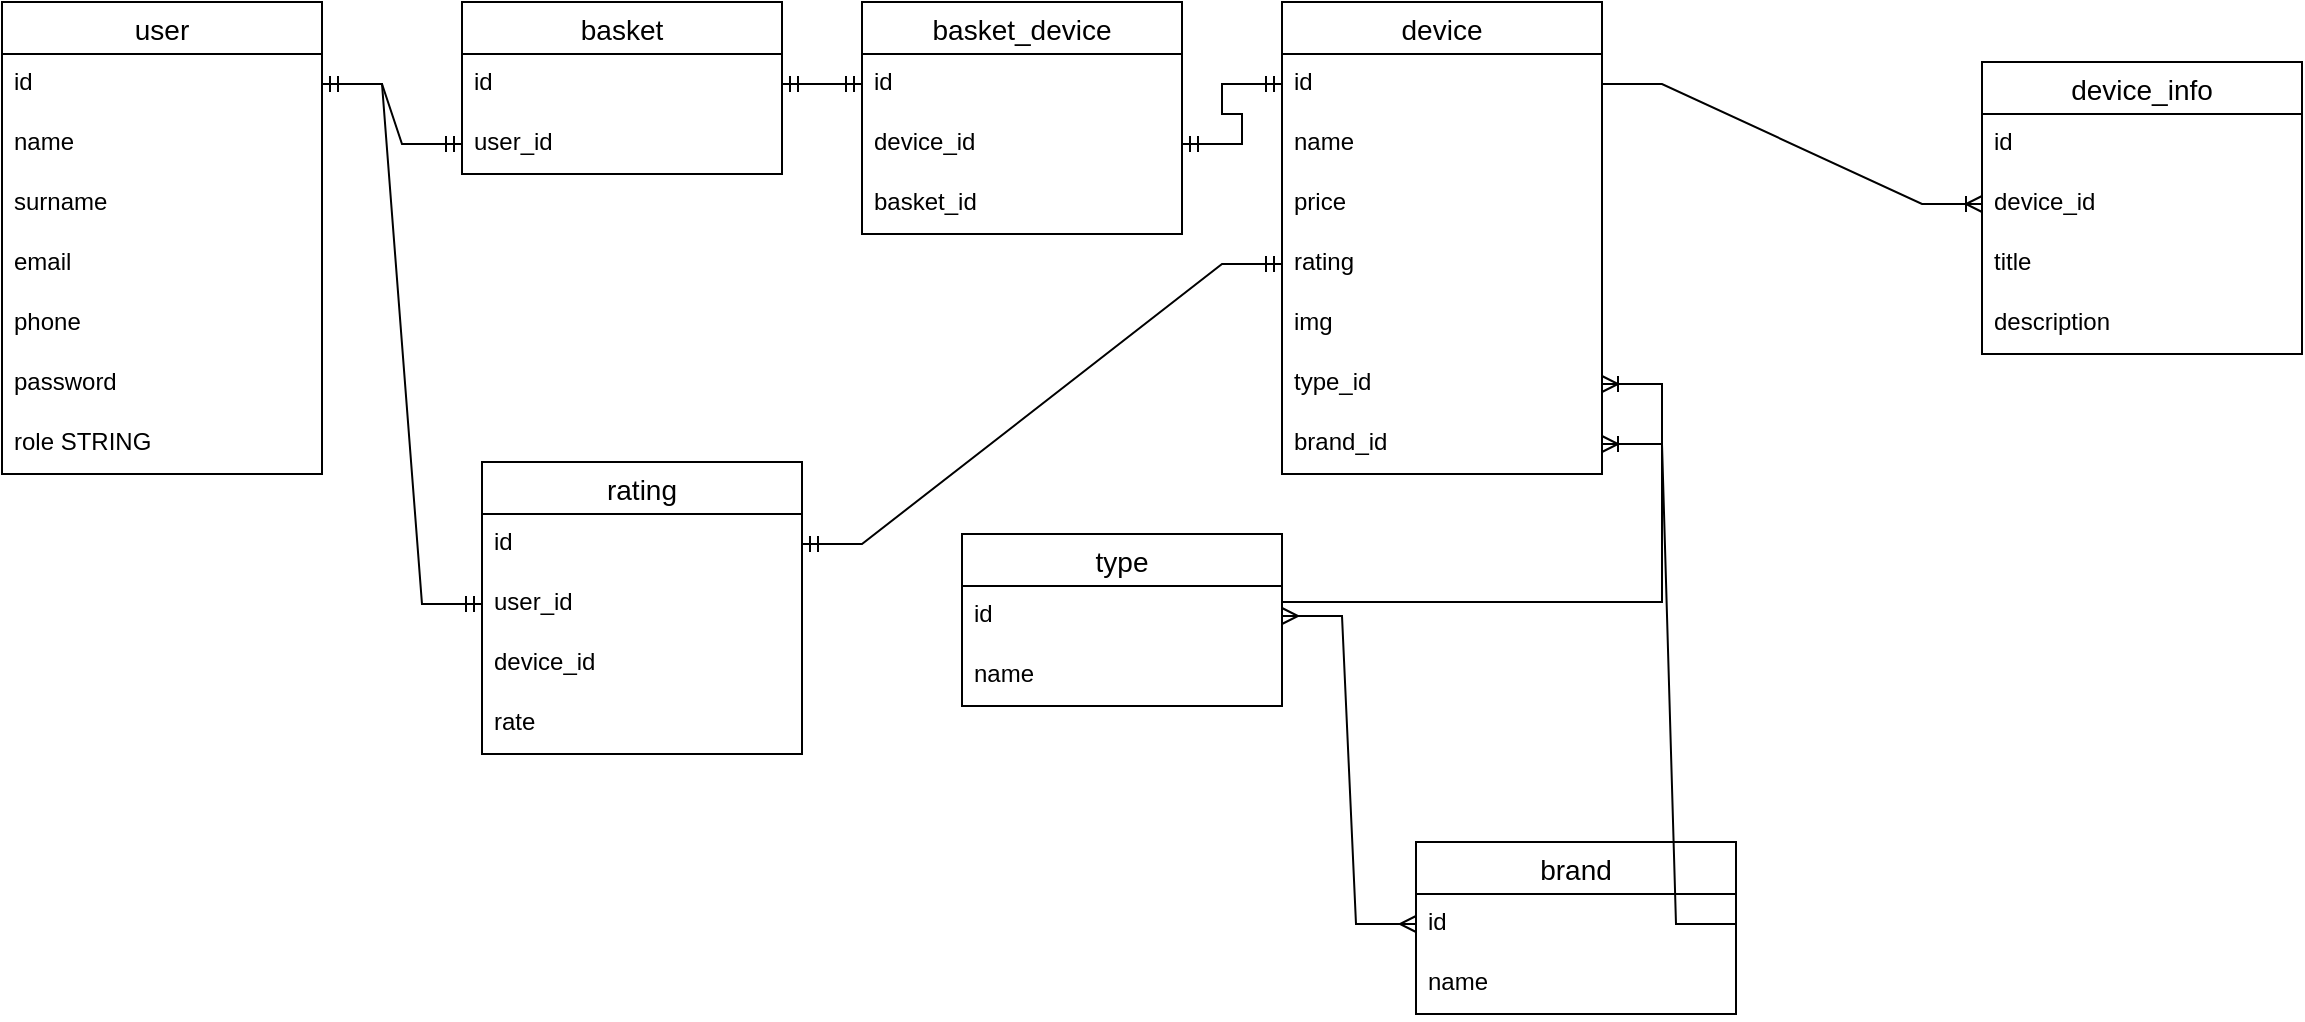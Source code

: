 <mxfile version="21.5.1" type="device">
  <diagram id="DuglL-JsG5s4gkTJP0mB" name="Page-1">
    <mxGraphModel dx="2232" dy="2061" grid="1" gridSize="10" guides="1" tooltips="1" connect="1" arrows="1" fold="1" page="1" pageScale="1" pageWidth="827" pageHeight="1169" math="0" shadow="0">
      <root>
        <mxCell id="0" />
        <mxCell id="1" parent="0" />
        <mxCell id="u8GrF7FA8dK_tepqTygx-1" value="user" style="swimlane;fontStyle=0;childLayout=stackLayout;horizontal=1;startSize=26;horizontalStack=0;resizeParent=1;resizeParentMax=0;resizeLast=0;collapsible=1;marginBottom=0;align=center;fontSize=14;" vertex="1" parent="1">
          <mxGeometry x="-40" y="-80" width="160" height="236" as="geometry" />
        </mxCell>
        <mxCell id="u8GrF7FA8dK_tepqTygx-2" value="id" style="text;strokeColor=none;fillColor=none;spacingLeft=4;spacingRight=4;overflow=hidden;rotatable=0;points=[[0,0.5],[1,0.5]];portConstraint=eastwest;fontSize=12;whiteSpace=wrap;html=1;" vertex="1" parent="u8GrF7FA8dK_tepqTygx-1">
          <mxGeometry y="26" width="160" height="30" as="geometry" />
        </mxCell>
        <mxCell id="u8GrF7FA8dK_tepqTygx-54" value="name" style="text;strokeColor=none;fillColor=none;spacingLeft=4;spacingRight=4;overflow=hidden;rotatable=0;points=[[0,0.5],[1,0.5]];portConstraint=eastwest;fontSize=12;whiteSpace=wrap;html=1;" vertex="1" parent="u8GrF7FA8dK_tepqTygx-1">
          <mxGeometry y="56" width="160" height="30" as="geometry" />
        </mxCell>
        <mxCell id="u8GrF7FA8dK_tepqTygx-55" value="surname" style="text;strokeColor=none;fillColor=none;spacingLeft=4;spacingRight=4;overflow=hidden;rotatable=0;points=[[0,0.5],[1,0.5]];portConstraint=eastwest;fontSize=12;whiteSpace=wrap;html=1;" vertex="1" parent="u8GrF7FA8dK_tepqTygx-1">
          <mxGeometry y="86" width="160" height="30" as="geometry" />
        </mxCell>
        <mxCell id="u8GrF7FA8dK_tepqTygx-3" value="email" style="text;strokeColor=none;fillColor=none;spacingLeft=4;spacingRight=4;overflow=hidden;rotatable=0;points=[[0,0.5],[1,0.5]];portConstraint=eastwest;fontSize=12;whiteSpace=wrap;html=1;" vertex="1" parent="u8GrF7FA8dK_tepqTygx-1">
          <mxGeometry y="116" width="160" height="30" as="geometry" />
        </mxCell>
        <mxCell id="u8GrF7FA8dK_tepqTygx-53" value="phone" style="text;strokeColor=none;fillColor=none;spacingLeft=4;spacingRight=4;overflow=hidden;rotatable=0;points=[[0,0.5],[1,0.5]];portConstraint=eastwest;fontSize=12;whiteSpace=wrap;html=1;" vertex="1" parent="u8GrF7FA8dK_tepqTygx-1">
          <mxGeometry y="146" width="160" height="30" as="geometry" />
        </mxCell>
        <mxCell id="u8GrF7FA8dK_tepqTygx-4" value="password" style="text;strokeColor=none;fillColor=none;spacingLeft=4;spacingRight=4;overflow=hidden;rotatable=0;points=[[0,0.5],[1,0.5]];portConstraint=eastwest;fontSize=12;whiteSpace=wrap;html=1;" vertex="1" parent="u8GrF7FA8dK_tepqTygx-1">
          <mxGeometry y="176" width="160" height="30" as="geometry" />
        </mxCell>
        <mxCell id="u8GrF7FA8dK_tepqTygx-5" value="role STRING" style="text;strokeColor=none;fillColor=none;spacingLeft=4;spacingRight=4;overflow=hidden;rotatable=0;points=[[0,0.5],[1,0.5]];portConstraint=eastwest;fontSize=12;whiteSpace=wrap;html=1;" vertex="1" parent="u8GrF7FA8dK_tepqTygx-1">
          <mxGeometry y="206" width="160" height="30" as="geometry" />
        </mxCell>
        <mxCell id="u8GrF7FA8dK_tepqTygx-6" value="basket" style="swimlane;fontStyle=0;childLayout=stackLayout;horizontal=1;startSize=26;horizontalStack=0;resizeParent=1;resizeParentMax=0;resizeLast=0;collapsible=1;marginBottom=0;align=center;fontSize=14;" vertex="1" parent="1">
          <mxGeometry x="190" y="-80" width="160" height="86" as="geometry" />
        </mxCell>
        <mxCell id="u8GrF7FA8dK_tepqTygx-7" value="id" style="text;strokeColor=none;fillColor=none;spacingLeft=4;spacingRight=4;overflow=hidden;rotatable=0;points=[[0,0.5],[1,0.5]];portConstraint=eastwest;fontSize=12;whiteSpace=wrap;html=1;" vertex="1" parent="u8GrF7FA8dK_tepqTygx-6">
          <mxGeometry y="26" width="160" height="30" as="geometry" />
        </mxCell>
        <mxCell id="u8GrF7FA8dK_tepqTygx-10" value="user_id" style="text;strokeColor=none;fillColor=none;spacingLeft=4;spacingRight=4;overflow=hidden;rotatable=0;points=[[0,0.5],[1,0.5]];portConstraint=eastwest;fontSize=12;whiteSpace=wrap;html=1;" vertex="1" parent="u8GrF7FA8dK_tepqTygx-6">
          <mxGeometry y="56" width="160" height="30" as="geometry" />
        </mxCell>
        <mxCell id="u8GrF7FA8dK_tepqTygx-11" value="" style="edgeStyle=entityRelationEdgeStyle;fontSize=12;html=1;endArrow=ERmandOne;startArrow=ERmandOne;rounded=0;" edge="1" parent="1" source="u8GrF7FA8dK_tepqTygx-2" target="u8GrF7FA8dK_tepqTygx-10">
          <mxGeometry width="100" height="100" relative="1" as="geometry">
            <mxPoint x="210" y="310" as="sourcePoint" />
            <mxPoint x="310" y="210" as="targetPoint" />
          </mxGeometry>
        </mxCell>
        <mxCell id="u8GrF7FA8dK_tepqTygx-12" value="device" style="swimlane;fontStyle=0;childLayout=stackLayout;horizontal=1;startSize=26;horizontalStack=0;resizeParent=1;resizeParentMax=0;resizeLast=0;collapsible=1;marginBottom=0;align=center;fontSize=14;" vertex="1" parent="1">
          <mxGeometry x="600" y="-80" width="160" height="236" as="geometry">
            <mxRectangle x="480" y="140" width="80" height="30" as="alternateBounds" />
          </mxGeometry>
        </mxCell>
        <mxCell id="u8GrF7FA8dK_tepqTygx-13" value="id" style="text;strokeColor=none;fillColor=none;spacingLeft=4;spacingRight=4;overflow=hidden;rotatable=0;points=[[0,0.5],[1,0.5]];portConstraint=eastwest;fontSize=12;whiteSpace=wrap;html=1;" vertex="1" parent="u8GrF7FA8dK_tepqTygx-12">
          <mxGeometry y="26" width="160" height="30" as="geometry" />
        </mxCell>
        <mxCell id="u8GrF7FA8dK_tepqTygx-14" value="name" style="text;strokeColor=none;fillColor=none;spacingLeft=4;spacingRight=4;overflow=hidden;rotatable=0;points=[[0,0.5],[1,0.5]];portConstraint=eastwest;fontSize=12;whiteSpace=wrap;html=1;" vertex="1" parent="u8GrF7FA8dK_tepqTygx-12">
          <mxGeometry y="56" width="160" height="30" as="geometry" />
        </mxCell>
        <mxCell id="u8GrF7FA8dK_tepqTygx-15" value="price" style="text;strokeColor=none;fillColor=none;spacingLeft=4;spacingRight=4;overflow=hidden;rotatable=0;points=[[0,0.5],[1,0.5]];portConstraint=eastwest;fontSize=12;whiteSpace=wrap;html=1;" vertex="1" parent="u8GrF7FA8dK_tepqTygx-12">
          <mxGeometry y="86" width="160" height="30" as="geometry" />
        </mxCell>
        <mxCell id="u8GrF7FA8dK_tepqTygx-16" value="rating" style="text;strokeColor=none;fillColor=none;spacingLeft=4;spacingRight=4;overflow=hidden;rotatable=0;points=[[0,0.5],[1,0.5]];portConstraint=eastwest;fontSize=12;whiteSpace=wrap;html=1;" vertex="1" parent="u8GrF7FA8dK_tepqTygx-12">
          <mxGeometry y="116" width="160" height="30" as="geometry" />
        </mxCell>
        <mxCell id="u8GrF7FA8dK_tepqTygx-17" value="img" style="text;strokeColor=none;fillColor=none;spacingLeft=4;spacingRight=4;overflow=hidden;rotatable=0;points=[[0,0.5],[1,0.5]];portConstraint=eastwest;fontSize=12;whiteSpace=wrap;html=1;" vertex="1" parent="u8GrF7FA8dK_tepqTygx-12">
          <mxGeometry y="146" width="160" height="30" as="geometry" />
        </mxCell>
        <mxCell id="u8GrF7FA8dK_tepqTygx-18" value="type_id" style="text;strokeColor=none;fillColor=none;spacingLeft=4;spacingRight=4;overflow=hidden;rotatable=0;points=[[0,0.5],[1,0.5]];portConstraint=eastwest;fontSize=12;whiteSpace=wrap;html=1;" vertex="1" parent="u8GrF7FA8dK_tepqTygx-12">
          <mxGeometry y="176" width="160" height="30" as="geometry" />
        </mxCell>
        <mxCell id="u8GrF7FA8dK_tepqTygx-19" value="brand_id" style="text;strokeColor=none;fillColor=none;spacingLeft=4;spacingRight=4;overflow=hidden;rotatable=0;points=[[0,0.5],[1,0.5]];portConstraint=eastwest;fontSize=12;whiteSpace=wrap;html=1;" vertex="1" parent="u8GrF7FA8dK_tepqTygx-12">
          <mxGeometry y="206" width="160" height="30" as="geometry" />
        </mxCell>
        <mxCell id="u8GrF7FA8dK_tepqTygx-20" value="type" style="swimlane;fontStyle=0;childLayout=stackLayout;horizontal=1;startSize=26;horizontalStack=0;resizeParent=1;resizeParentMax=0;resizeLast=0;collapsible=1;marginBottom=0;align=center;fontSize=14;" vertex="1" parent="1">
          <mxGeometry x="440" y="186" width="160" height="86" as="geometry" />
        </mxCell>
        <mxCell id="u8GrF7FA8dK_tepqTygx-21" value="id" style="text;strokeColor=none;fillColor=none;spacingLeft=4;spacingRight=4;overflow=hidden;rotatable=0;points=[[0,0.5],[1,0.5]];portConstraint=eastwest;fontSize=12;whiteSpace=wrap;html=1;" vertex="1" parent="u8GrF7FA8dK_tepqTygx-20">
          <mxGeometry y="26" width="160" height="30" as="geometry" />
        </mxCell>
        <mxCell id="u8GrF7FA8dK_tepqTygx-22" value="name" style="text;strokeColor=none;fillColor=none;spacingLeft=4;spacingRight=4;overflow=hidden;rotatable=0;points=[[0,0.5],[1,0.5]];portConstraint=eastwest;fontSize=12;whiteSpace=wrap;html=1;" vertex="1" parent="u8GrF7FA8dK_tepqTygx-20">
          <mxGeometry y="56" width="160" height="30" as="geometry" />
        </mxCell>
        <mxCell id="u8GrF7FA8dK_tepqTygx-23" value="brand" style="swimlane;fontStyle=0;childLayout=stackLayout;horizontal=1;startSize=26;horizontalStack=0;resizeParent=1;resizeParentMax=0;resizeLast=0;collapsible=1;marginBottom=0;align=center;fontSize=14;" vertex="1" parent="1">
          <mxGeometry x="667" y="340" width="160" height="86" as="geometry" />
        </mxCell>
        <mxCell id="u8GrF7FA8dK_tepqTygx-24" value="id" style="text;strokeColor=none;fillColor=none;spacingLeft=4;spacingRight=4;overflow=hidden;rotatable=0;points=[[0,0.5],[1,0.5]];portConstraint=eastwest;fontSize=12;whiteSpace=wrap;html=1;" vertex="1" parent="u8GrF7FA8dK_tepqTygx-23">
          <mxGeometry y="26" width="160" height="30" as="geometry" />
        </mxCell>
        <mxCell id="u8GrF7FA8dK_tepqTygx-25" value="name" style="text;strokeColor=none;fillColor=none;spacingLeft=4;spacingRight=4;overflow=hidden;rotatable=0;points=[[0,0.5],[1,0.5]];portConstraint=eastwest;fontSize=12;whiteSpace=wrap;html=1;" vertex="1" parent="u8GrF7FA8dK_tepqTygx-23">
          <mxGeometry y="56" width="160" height="30" as="geometry" />
        </mxCell>
        <mxCell id="u8GrF7FA8dK_tepqTygx-26" value="" style="edgeStyle=entityRelationEdgeStyle;fontSize=12;html=1;endArrow=ERoneToMany;rounded=0;exitX=1;exitY=0.267;exitDx=0;exitDy=0;exitPerimeter=0;" edge="1" parent="1" source="u8GrF7FA8dK_tepqTygx-21" target="u8GrF7FA8dK_tepqTygx-18">
          <mxGeometry width="100" height="100" relative="1" as="geometry">
            <mxPoint x="360" y="240" as="sourcePoint" />
            <mxPoint x="460" y="140" as="targetPoint" />
          </mxGeometry>
        </mxCell>
        <mxCell id="u8GrF7FA8dK_tepqTygx-27" value="" style="edgeStyle=entityRelationEdgeStyle;fontSize=12;html=1;endArrow=ERoneToMany;rounded=0;exitX=1;exitY=0.5;exitDx=0;exitDy=0;" edge="1" parent="1" source="u8GrF7FA8dK_tepqTygx-24" target="u8GrF7FA8dK_tepqTygx-19">
          <mxGeometry width="100" height="100" relative="1" as="geometry">
            <mxPoint x="360" y="240" as="sourcePoint" />
            <mxPoint x="460" y="140" as="targetPoint" />
          </mxGeometry>
        </mxCell>
        <mxCell id="u8GrF7FA8dK_tepqTygx-28" value="" style="edgeStyle=entityRelationEdgeStyle;fontSize=12;html=1;endArrow=ERmany;startArrow=ERmany;rounded=0;entryX=0;entryY=0.5;entryDx=0;entryDy=0;" edge="1" parent="1" source="u8GrF7FA8dK_tepqTygx-21" target="u8GrF7FA8dK_tepqTygx-24">
          <mxGeometry width="100" height="100" relative="1" as="geometry">
            <mxPoint x="360" y="240" as="sourcePoint" />
            <mxPoint x="460" y="140" as="targetPoint" />
          </mxGeometry>
        </mxCell>
        <mxCell id="u8GrF7FA8dK_tepqTygx-29" value="device_info" style="swimlane;fontStyle=0;childLayout=stackLayout;horizontal=1;startSize=26;horizontalStack=0;resizeParent=1;resizeParentMax=0;resizeLast=0;collapsible=1;marginBottom=0;align=center;fontSize=14;" vertex="1" parent="1">
          <mxGeometry x="950" y="-50" width="160" height="146" as="geometry" />
        </mxCell>
        <mxCell id="u8GrF7FA8dK_tepqTygx-30" value="id" style="text;strokeColor=none;fillColor=none;spacingLeft=4;spacingRight=4;overflow=hidden;rotatable=0;points=[[0,0.5],[1,0.5]];portConstraint=eastwest;fontSize=12;whiteSpace=wrap;html=1;" vertex="1" parent="u8GrF7FA8dK_tepqTygx-29">
          <mxGeometry y="26" width="160" height="30" as="geometry" />
        </mxCell>
        <mxCell id="u8GrF7FA8dK_tepqTygx-31" value="device_id" style="text;strokeColor=none;fillColor=none;spacingLeft=4;spacingRight=4;overflow=hidden;rotatable=0;points=[[0,0.5],[1,0.5]];portConstraint=eastwest;fontSize=12;whiteSpace=wrap;html=1;" vertex="1" parent="u8GrF7FA8dK_tepqTygx-29">
          <mxGeometry y="56" width="160" height="30" as="geometry" />
        </mxCell>
        <mxCell id="u8GrF7FA8dK_tepqTygx-36" value="title" style="text;strokeColor=none;fillColor=none;spacingLeft=4;spacingRight=4;overflow=hidden;rotatable=0;points=[[0,0.5],[1,0.5]];portConstraint=eastwest;fontSize=12;whiteSpace=wrap;html=1;" vertex="1" parent="u8GrF7FA8dK_tepqTygx-29">
          <mxGeometry y="86" width="160" height="30" as="geometry" />
        </mxCell>
        <mxCell id="u8GrF7FA8dK_tepqTygx-38" value="description" style="text;strokeColor=none;fillColor=none;spacingLeft=4;spacingRight=4;overflow=hidden;rotatable=0;points=[[0,0.5],[1,0.5]];portConstraint=eastwest;fontSize=12;whiteSpace=wrap;html=1;" vertex="1" parent="u8GrF7FA8dK_tepqTygx-29">
          <mxGeometry y="116" width="160" height="30" as="geometry" />
        </mxCell>
        <mxCell id="u8GrF7FA8dK_tepqTygx-37" value="" style="edgeStyle=entityRelationEdgeStyle;fontSize=12;html=1;endArrow=ERoneToMany;rounded=0;" edge="1" parent="1" source="u8GrF7FA8dK_tepqTygx-13" target="u8GrF7FA8dK_tepqTygx-31">
          <mxGeometry width="100" height="100" relative="1" as="geometry">
            <mxPoint x="360" y="240" as="sourcePoint" />
            <mxPoint x="460" y="140" as="targetPoint" />
          </mxGeometry>
        </mxCell>
        <mxCell id="u8GrF7FA8dK_tepqTygx-39" value="basket_device" style="swimlane;fontStyle=0;childLayout=stackLayout;horizontal=1;startSize=26;horizontalStack=0;resizeParent=1;resizeParentMax=0;resizeLast=0;collapsible=1;marginBottom=0;align=center;fontSize=14;" vertex="1" parent="1">
          <mxGeometry x="390" y="-80" width="160" height="116" as="geometry" />
        </mxCell>
        <mxCell id="u8GrF7FA8dK_tepqTygx-40" value="id" style="text;strokeColor=none;fillColor=none;spacingLeft=4;spacingRight=4;overflow=hidden;rotatable=0;points=[[0,0.5],[1,0.5]];portConstraint=eastwest;fontSize=12;whiteSpace=wrap;html=1;" vertex="1" parent="u8GrF7FA8dK_tepqTygx-39">
          <mxGeometry y="26" width="160" height="30" as="geometry" />
        </mxCell>
        <mxCell id="u8GrF7FA8dK_tepqTygx-41" value="device_id" style="text;strokeColor=none;fillColor=none;spacingLeft=4;spacingRight=4;overflow=hidden;rotatable=0;points=[[0,0.5],[1,0.5]];portConstraint=eastwest;fontSize=12;whiteSpace=wrap;html=1;" vertex="1" parent="u8GrF7FA8dK_tepqTygx-39">
          <mxGeometry y="56" width="160" height="30" as="geometry" />
        </mxCell>
        <mxCell id="u8GrF7FA8dK_tepqTygx-42" value="basket_id" style="text;strokeColor=none;fillColor=none;spacingLeft=4;spacingRight=4;overflow=hidden;rotatable=0;points=[[0,0.5],[1,0.5]];portConstraint=eastwest;fontSize=12;whiteSpace=wrap;html=1;" vertex="1" parent="u8GrF7FA8dK_tepqTygx-39">
          <mxGeometry y="86" width="160" height="30" as="geometry" />
        </mxCell>
        <mxCell id="u8GrF7FA8dK_tepqTygx-43" value="" style="edgeStyle=entityRelationEdgeStyle;fontSize=12;html=1;endArrow=ERmandOne;startArrow=ERmandOne;rounded=0;" edge="1" parent="1" source="u8GrF7FA8dK_tepqTygx-40" target="u8GrF7FA8dK_tepqTygx-7">
          <mxGeometry width="100" height="100" relative="1" as="geometry">
            <mxPoint x="990" y="-67" as="sourcePoint" />
            <mxPoint x="460" as="targetPoint" />
            <Array as="points">
              <mxPoint x="420" y="-248" />
              <mxPoint x="370" y="-258" />
              <mxPoint x="444" y="-59" />
              <mxPoint x="434" y="-59" />
              <mxPoint x="384" y="-69" />
            </Array>
          </mxGeometry>
        </mxCell>
        <mxCell id="u8GrF7FA8dK_tepqTygx-44" value="" style="edgeStyle=entityRelationEdgeStyle;fontSize=12;html=1;endArrow=ERmandOne;startArrow=ERmandOne;rounded=0;" edge="1" parent="1" source="u8GrF7FA8dK_tepqTygx-41" target="u8GrF7FA8dK_tepqTygx-13">
          <mxGeometry width="100" height="100" relative="1" as="geometry">
            <mxPoint x="360" y="240" as="sourcePoint" />
            <mxPoint x="460" y="140" as="targetPoint" />
          </mxGeometry>
        </mxCell>
        <mxCell id="u8GrF7FA8dK_tepqTygx-45" value="rating" style="swimlane;fontStyle=0;childLayout=stackLayout;horizontal=1;startSize=26;horizontalStack=0;resizeParent=1;resizeParentMax=0;resizeLast=0;collapsible=1;marginBottom=0;align=center;fontSize=14;" vertex="1" parent="1">
          <mxGeometry x="200" y="150" width="160" height="146" as="geometry" />
        </mxCell>
        <mxCell id="u8GrF7FA8dK_tepqTygx-46" value="id" style="text;strokeColor=none;fillColor=none;spacingLeft=4;spacingRight=4;overflow=hidden;rotatable=0;points=[[0,0.5],[1,0.5]];portConstraint=eastwest;fontSize=12;whiteSpace=wrap;html=1;" vertex="1" parent="u8GrF7FA8dK_tepqTygx-45">
          <mxGeometry y="26" width="160" height="30" as="geometry" />
        </mxCell>
        <mxCell id="u8GrF7FA8dK_tepqTygx-48" value="user_id" style="text;strokeColor=none;fillColor=none;spacingLeft=4;spacingRight=4;overflow=hidden;rotatable=0;points=[[0,0.5],[1,0.5]];portConstraint=eastwest;fontSize=12;whiteSpace=wrap;html=1;" vertex="1" parent="u8GrF7FA8dK_tepqTygx-45">
          <mxGeometry y="56" width="160" height="30" as="geometry" />
        </mxCell>
        <mxCell id="u8GrF7FA8dK_tepqTygx-49" value="device_id" style="text;strokeColor=none;fillColor=none;spacingLeft=4;spacingRight=4;overflow=hidden;rotatable=0;points=[[0,0.5],[1,0.5]];portConstraint=eastwest;fontSize=12;whiteSpace=wrap;html=1;" vertex="1" parent="u8GrF7FA8dK_tepqTygx-45">
          <mxGeometry y="86" width="160" height="30" as="geometry" />
        </mxCell>
        <mxCell id="u8GrF7FA8dK_tepqTygx-50" value="rate" style="text;strokeColor=none;fillColor=none;spacingLeft=4;spacingRight=4;overflow=hidden;rotatable=0;points=[[0,0.5],[1,0.5]];portConstraint=eastwest;fontSize=12;whiteSpace=wrap;html=1;" vertex="1" parent="u8GrF7FA8dK_tepqTygx-45">
          <mxGeometry y="116" width="160" height="30" as="geometry" />
        </mxCell>
        <mxCell id="u8GrF7FA8dK_tepqTygx-51" value="" style="edgeStyle=entityRelationEdgeStyle;fontSize=12;html=1;endArrow=ERmandOne;startArrow=ERmandOne;rounded=0;" edge="1" parent="1" source="u8GrF7FA8dK_tepqTygx-48" target="u8GrF7FA8dK_tepqTygx-2">
          <mxGeometry width="100" height="100" relative="1" as="geometry">
            <mxPoint x="380" y="171" as="sourcePoint" />
            <mxPoint x="10" y="-20" as="targetPoint" />
            <Array as="points">
              <mxPoint x="130" y="201" />
              <mxPoint x="240" y="90" />
              <mxPoint x="240" y="150" />
              <mxPoint x="370" y="150" />
            </Array>
          </mxGeometry>
        </mxCell>
        <mxCell id="u8GrF7FA8dK_tepqTygx-52" value="" style="edgeStyle=entityRelationEdgeStyle;fontSize=12;html=1;endArrow=ERmandOne;startArrow=ERmandOne;rounded=0;entryX=0;entryY=0.5;entryDx=0;entryDy=0;" edge="1" parent="1" source="u8GrF7FA8dK_tepqTygx-46" target="u8GrF7FA8dK_tepqTygx-16">
          <mxGeometry width="100" height="100" relative="1" as="geometry">
            <mxPoint x="550" y="260" as="sourcePoint" />
            <mxPoint x="650" y="160" as="targetPoint" />
          </mxGeometry>
        </mxCell>
      </root>
    </mxGraphModel>
  </diagram>
</mxfile>

